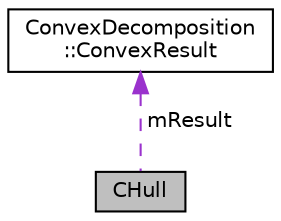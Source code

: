 digraph "CHull"
{
  edge [fontname="Helvetica",fontsize="10",labelfontname="Helvetica",labelfontsize="10"];
  node [fontname="Helvetica",fontsize="10",shape=record];
  Node1 [label="CHull",height=0.2,width=0.4,color="black", fillcolor="grey75", style="filled", fontcolor="black"];
  Node2 -> Node1 [dir="back",color="darkorchid3",fontsize="10",style="dashed",label=" mResult" ,fontname="Helvetica"];
  Node2 [label="ConvexDecomposition\l::ConvexResult",height=0.2,width=0.4,color="black", fillcolor="white", style="filled",URL="$class_convex_decomposition_1_1_convex_result.html"];
}
